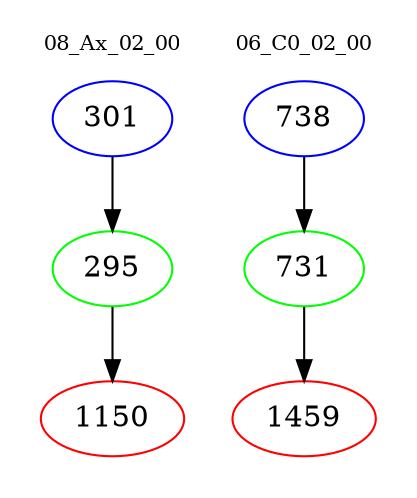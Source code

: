 digraph{
subgraph cluster_0 {
color = white
label = "08_Ax_02_00";
fontsize=10;
T0_301 [label="301", color="blue"]
T0_301 -> T0_295 [color="black"]
T0_295 [label="295", color="green"]
T0_295 -> T0_1150 [color="black"]
T0_1150 [label="1150", color="red"]
}
subgraph cluster_1 {
color = white
label = "06_C0_02_00";
fontsize=10;
T1_738 [label="738", color="blue"]
T1_738 -> T1_731 [color="black"]
T1_731 [label="731", color="green"]
T1_731 -> T1_1459 [color="black"]
T1_1459 [label="1459", color="red"]
}
}
